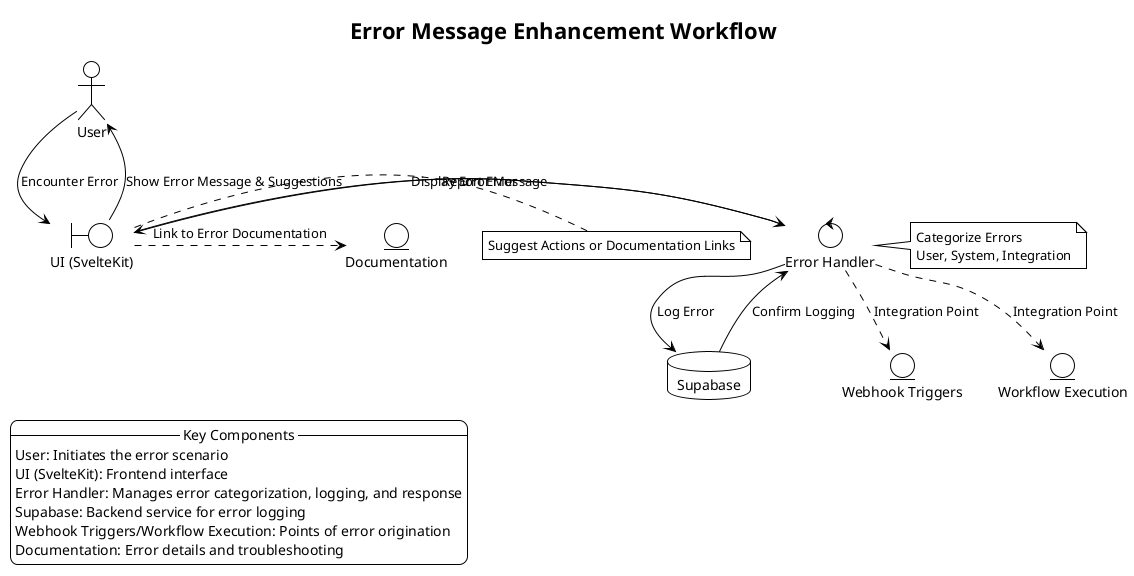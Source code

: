 @startuml
!theme plain

title Error Message Enhancement Workflow

actor User
boundary "UI (SvelteKit)" as UI
control "Error Handler" as ErrorHandler
database "Supabase" as Supabase
entity "Webhook Triggers" as Webhooks
entity "Workflow Execution" as WorkflowExec
entity "Documentation" as Docs

User -> UI: Encounter Error
UI -> ErrorHandler: Report Error
ErrorHandler -> Supabase: Log Error
Supabase --> ErrorHandler: Confirm Logging
ErrorHandler -> UI: Display Error Message
UI --> User: Show Error Message & Suggestions

note right of ErrorHandler: Categorize Errors\nUser, System, Integration
note right of UI: Suggest Actions or Documentation Links

ErrorHandler .down.> Webhooks: Integration Point
ErrorHandler .down.> WorkflowExec: Integration Point
UI .right.> Docs: Link to Error Documentation

legend left
  -- Key Components --
  User: Initiates the error scenario
  UI (SvelteKit): Frontend interface
  Error Handler: Manages error categorization, logging, and response
  Supabase: Backend service for error logging
  Webhook Triggers/Workflow Execution: Points of error origination
  Documentation: Error details and troubleshooting
endlegend

@enduml